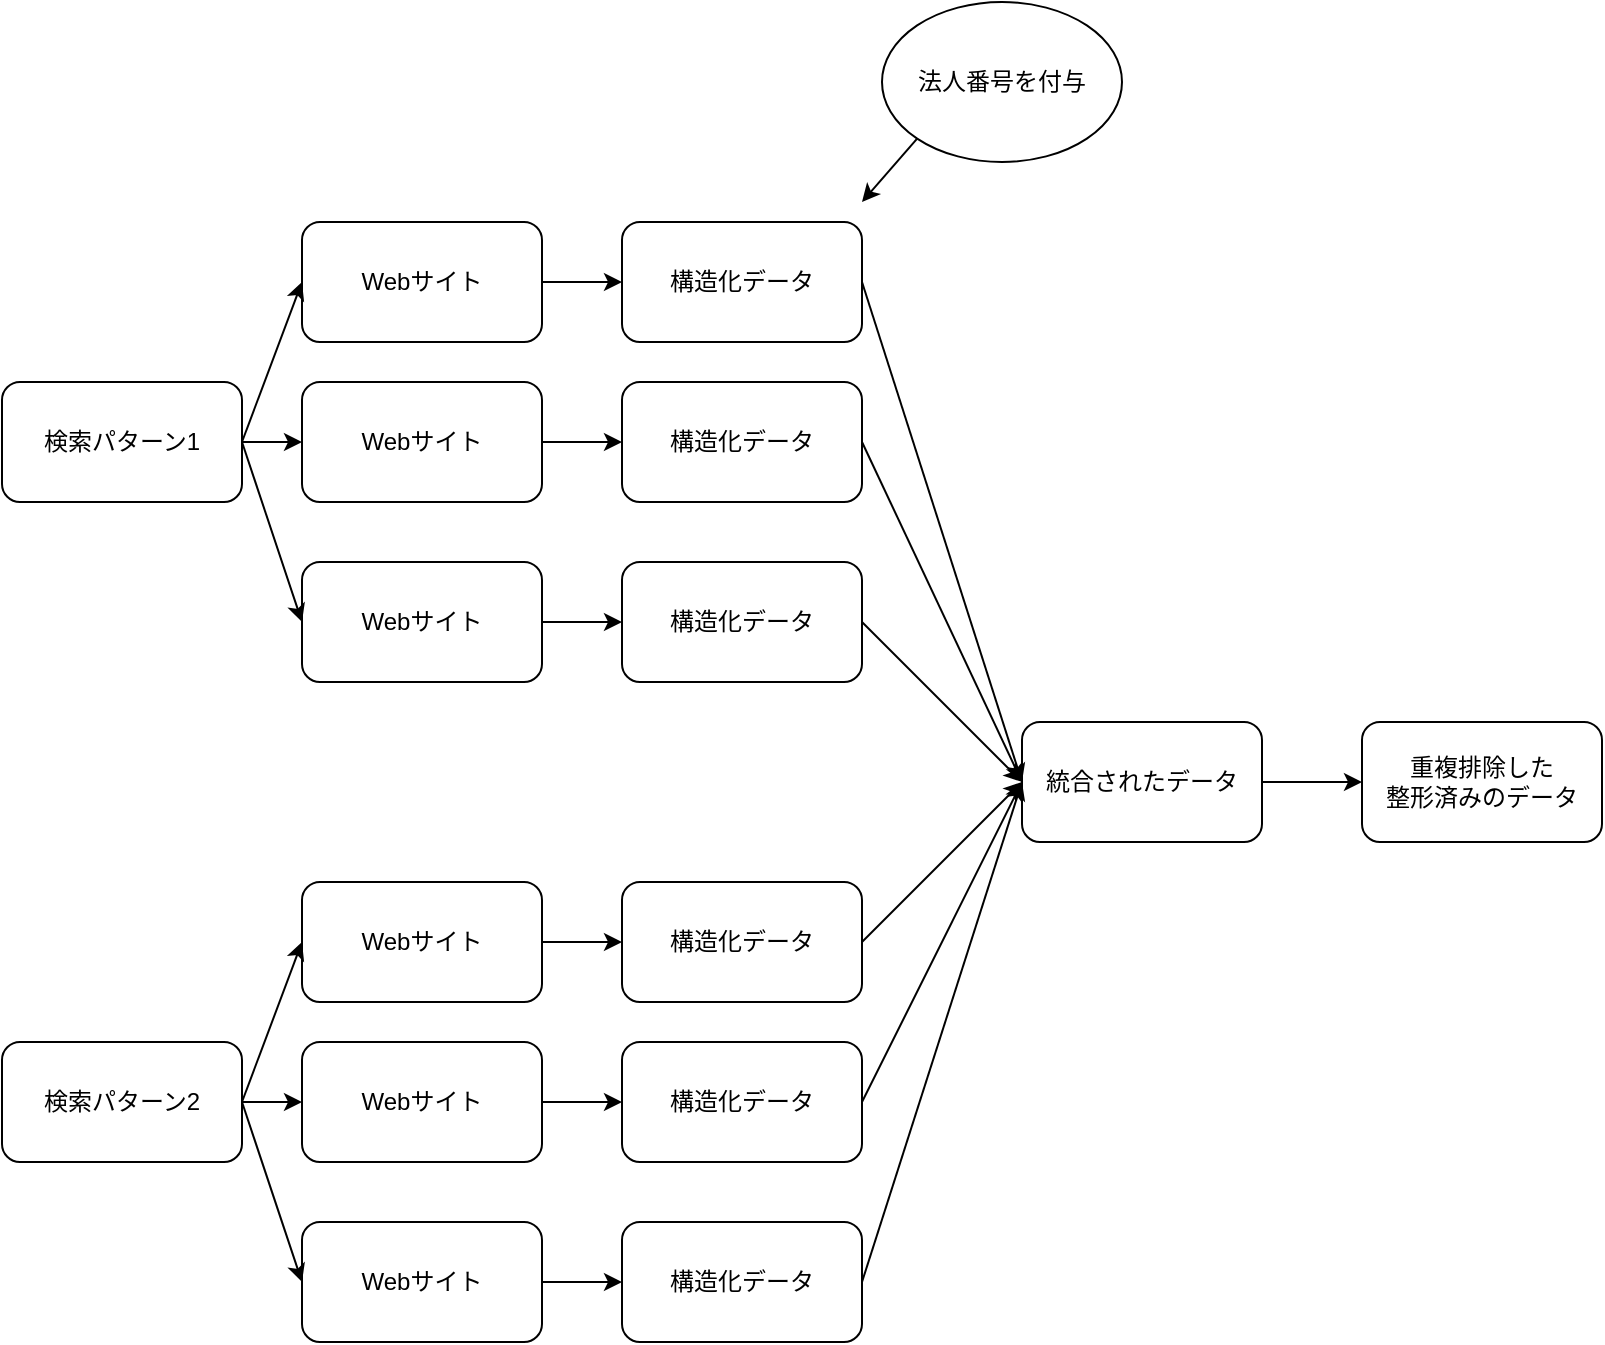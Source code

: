 <mxfile version="26.0.2">
  <diagram name="ページ1" id="XZHzwxJWdcKFArjaA20Q">
    <mxGraphModel dx="1026" dy="684" grid="1" gridSize="10" guides="1" tooltips="1" connect="1" arrows="1" fold="1" page="1" pageScale="1" pageWidth="827" pageHeight="1169" math="0" shadow="0">
      <root>
        <mxCell id="0" />
        <mxCell id="1" parent="0" />
        <mxCell id="M1wLds8CnVXgLnI_eUie-1" value="検索パターン1" style="rounded=1;whiteSpace=wrap;html=1;" vertex="1" parent="1">
          <mxGeometry x="10" y="270" width="120" height="60" as="geometry" />
        </mxCell>
        <mxCell id="M1wLds8CnVXgLnI_eUie-2" value="Webサイト" style="rounded=1;whiteSpace=wrap;html=1;" vertex="1" parent="1">
          <mxGeometry x="160" y="190" width="120" height="60" as="geometry" />
        </mxCell>
        <mxCell id="M1wLds8CnVXgLnI_eUie-3" value="構造化データ" style="rounded=1;whiteSpace=wrap;html=1;" vertex="1" parent="1">
          <mxGeometry x="320" y="190" width="120" height="60" as="geometry" />
        </mxCell>
        <mxCell id="M1wLds8CnVXgLnI_eUie-4" value="統合されたデータ" style="rounded=1;whiteSpace=wrap;html=1;" vertex="1" parent="1">
          <mxGeometry x="520" y="440" width="120" height="60" as="geometry" />
        </mxCell>
        <mxCell id="M1wLds8CnVXgLnI_eUie-5" value="重複排除した&lt;div&gt;整形済みのデータ&lt;/div&gt;" style="rounded=1;whiteSpace=wrap;html=1;" vertex="1" parent="1">
          <mxGeometry x="690" y="440" width="120" height="60" as="geometry" />
        </mxCell>
        <mxCell id="M1wLds8CnVXgLnI_eUie-6" value="Webサイト" style="rounded=1;whiteSpace=wrap;html=1;" vertex="1" parent="1">
          <mxGeometry x="160" y="270" width="120" height="60" as="geometry" />
        </mxCell>
        <mxCell id="M1wLds8CnVXgLnI_eUie-7" value="Webサイト" style="rounded=1;whiteSpace=wrap;html=1;" vertex="1" parent="1">
          <mxGeometry x="160" y="360" width="120" height="60" as="geometry" />
        </mxCell>
        <mxCell id="M1wLds8CnVXgLnI_eUie-8" value="構造化データ" style="rounded=1;whiteSpace=wrap;html=1;" vertex="1" parent="1">
          <mxGeometry x="320" y="270" width="120" height="60" as="geometry" />
        </mxCell>
        <mxCell id="M1wLds8CnVXgLnI_eUie-9" value="構造化データ" style="rounded=1;whiteSpace=wrap;html=1;" vertex="1" parent="1">
          <mxGeometry x="320" y="360" width="120" height="60" as="geometry" />
        </mxCell>
        <mxCell id="M1wLds8CnVXgLnI_eUie-10" value="検索パターン2" style="rounded=1;whiteSpace=wrap;html=1;" vertex="1" parent="1">
          <mxGeometry x="10" y="600" width="120" height="60" as="geometry" />
        </mxCell>
        <mxCell id="M1wLds8CnVXgLnI_eUie-18" value="Webサイト" style="rounded=1;whiteSpace=wrap;html=1;" vertex="1" parent="1">
          <mxGeometry x="160" y="520" width="120" height="60" as="geometry" />
        </mxCell>
        <mxCell id="M1wLds8CnVXgLnI_eUie-19" value="構造化データ" style="rounded=1;whiteSpace=wrap;html=1;" vertex="1" parent="1">
          <mxGeometry x="320" y="520" width="120" height="60" as="geometry" />
        </mxCell>
        <mxCell id="M1wLds8CnVXgLnI_eUie-20" value="Webサイト" style="rounded=1;whiteSpace=wrap;html=1;" vertex="1" parent="1">
          <mxGeometry x="160" y="600" width="120" height="60" as="geometry" />
        </mxCell>
        <mxCell id="M1wLds8CnVXgLnI_eUie-21" value="Webサイト" style="rounded=1;whiteSpace=wrap;html=1;" vertex="1" parent="1">
          <mxGeometry x="160" y="690" width="120" height="60" as="geometry" />
        </mxCell>
        <mxCell id="M1wLds8CnVXgLnI_eUie-22" value="構造化データ" style="rounded=1;whiteSpace=wrap;html=1;" vertex="1" parent="1">
          <mxGeometry x="320" y="600" width="120" height="60" as="geometry" />
        </mxCell>
        <mxCell id="M1wLds8CnVXgLnI_eUie-23" value="構造化データ" style="rounded=1;whiteSpace=wrap;html=1;" vertex="1" parent="1">
          <mxGeometry x="320" y="690" width="120" height="60" as="geometry" />
        </mxCell>
        <mxCell id="M1wLds8CnVXgLnI_eUie-24" value="法人番号を付与" style="ellipse;whiteSpace=wrap;html=1;" vertex="1" parent="1">
          <mxGeometry x="450" y="80" width="120" height="80" as="geometry" />
        </mxCell>
        <mxCell id="M1wLds8CnVXgLnI_eUie-26" value="" style="endArrow=classic;html=1;rounded=0;exitX=0;exitY=1;exitDx=0;exitDy=0;" edge="1" parent="1" source="M1wLds8CnVXgLnI_eUie-24">
          <mxGeometry width="50" height="50" relative="1" as="geometry">
            <mxPoint x="390" y="440" as="sourcePoint" />
            <mxPoint x="440" y="180" as="targetPoint" />
          </mxGeometry>
        </mxCell>
        <mxCell id="M1wLds8CnVXgLnI_eUie-27" value="" style="endArrow=classic;html=1;rounded=0;exitX=1;exitY=0.5;exitDx=0;exitDy=0;entryX=0;entryY=0.5;entryDx=0;entryDy=0;" edge="1" parent="1" source="M1wLds8CnVXgLnI_eUie-1" target="M1wLds8CnVXgLnI_eUie-2">
          <mxGeometry width="50" height="50" relative="1" as="geometry">
            <mxPoint x="390" y="440" as="sourcePoint" />
            <mxPoint x="440" y="390" as="targetPoint" />
          </mxGeometry>
        </mxCell>
        <mxCell id="M1wLds8CnVXgLnI_eUie-28" value="" style="endArrow=classic;html=1;rounded=0;exitX=1;exitY=0.5;exitDx=0;exitDy=0;entryX=0;entryY=0.5;entryDx=0;entryDy=0;" edge="1" parent="1" source="M1wLds8CnVXgLnI_eUie-1" target="M1wLds8CnVXgLnI_eUie-6">
          <mxGeometry width="50" height="50" relative="1" as="geometry">
            <mxPoint x="140" y="310" as="sourcePoint" />
            <mxPoint x="170" y="230" as="targetPoint" />
          </mxGeometry>
        </mxCell>
        <mxCell id="M1wLds8CnVXgLnI_eUie-32" value="" style="endArrow=classic;html=1;rounded=0;exitX=1;exitY=0.5;exitDx=0;exitDy=0;entryX=0;entryY=0.5;entryDx=0;entryDy=0;" edge="1" parent="1" source="M1wLds8CnVXgLnI_eUie-1" target="M1wLds8CnVXgLnI_eUie-7">
          <mxGeometry width="50" height="50" relative="1" as="geometry">
            <mxPoint x="390" y="440" as="sourcePoint" />
            <mxPoint x="440" y="390" as="targetPoint" />
          </mxGeometry>
        </mxCell>
        <mxCell id="M1wLds8CnVXgLnI_eUie-33" value="" style="endArrow=classic;html=1;rounded=0;exitX=1;exitY=0.5;exitDx=0;exitDy=0;entryX=0;entryY=0.5;entryDx=0;entryDy=0;" edge="1" parent="1" source="M1wLds8CnVXgLnI_eUie-2" target="M1wLds8CnVXgLnI_eUie-3">
          <mxGeometry width="50" height="50" relative="1" as="geometry">
            <mxPoint x="390" y="440" as="sourcePoint" />
            <mxPoint x="440" y="390" as="targetPoint" />
          </mxGeometry>
        </mxCell>
        <mxCell id="M1wLds8CnVXgLnI_eUie-35" value="" style="endArrow=classic;html=1;rounded=0;exitX=1;exitY=0.5;exitDx=0;exitDy=0;entryX=0;entryY=0.5;entryDx=0;entryDy=0;" edge="1" parent="1" source="M1wLds8CnVXgLnI_eUie-6" target="M1wLds8CnVXgLnI_eUie-8">
          <mxGeometry width="50" height="50" relative="1" as="geometry">
            <mxPoint x="290" y="230" as="sourcePoint" />
            <mxPoint x="330" y="230" as="targetPoint" />
          </mxGeometry>
        </mxCell>
        <mxCell id="M1wLds8CnVXgLnI_eUie-36" value="" style="endArrow=classic;html=1;rounded=0;exitX=1;exitY=0.5;exitDx=0;exitDy=0;entryX=0;entryY=0.5;entryDx=0;entryDy=0;" edge="1" parent="1" source="M1wLds8CnVXgLnI_eUie-7" target="M1wLds8CnVXgLnI_eUie-9">
          <mxGeometry width="50" height="50" relative="1" as="geometry">
            <mxPoint x="300" y="240" as="sourcePoint" />
            <mxPoint x="340" y="240" as="targetPoint" />
          </mxGeometry>
        </mxCell>
        <mxCell id="M1wLds8CnVXgLnI_eUie-37" value="" style="endArrow=classic;html=1;rounded=0;exitX=1;exitY=0.5;exitDx=0;exitDy=0;entryX=0;entryY=0.5;entryDx=0;entryDy=0;" edge="1" parent="1" source="M1wLds8CnVXgLnI_eUie-18" target="M1wLds8CnVXgLnI_eUie-19">
          <mxGeometry width="50" height="50" relative="1" as="geometry">
            <mxPoint x="310" y="250" as="sourcePoint" />
            <mxPoint x="350" y="250" as="targetPoint" />
          </mxGeometry>
        </mxCell>
        <mxCell id="M1wLds8CnVXgLnI_eUie-38" value="" style="endArrow=classic;html=1;rounded=0;exitX=1;exitY=0.5;exitDx=0;exitDy=0;entryX=0;entryY=0.5;entryDx=0;entryDy=0;" edge="1" parent="1" source="M1wLds8CnVXgLnI_eUie-20" target="M1wLds8CnVXgLnI_eUie-22">
          <mxGeometry width="50" height="50" relative="1" as="geometry">
            <mxPoint x="320" y="260" as="sourcePoint" />
            <mxPoint x="360" y="260" as="targetPoint" />
          </mxGeometry>
        </mxCell>
        <mxCell id="M1wLds8CnVXgLnI_eUie-39" value="" style="endArrow=classic;html=1;rounded=0;exitX=1;exitY=0.5;exitDx=0;exitDy=0;entryX=0;entryY=0.5;entryDx=0;entryDy=0;" edge="1" parent="1" source="M1wLds8CnVXgLnI_eUie-21" target="M1wLds8CnVXgLnI_eUie-23">
          <mxGeometry width="50" height="50" relative="1" as="geometry">
            <mxPoint x="330" y="270" as="sourcePoint" />
            <mxPoint x="370" y="270" as="targetPoint" />
          </mxGeometry>
        </mxCell>
        <mxCell id="M1wLds8CnVXgLnI_eUie-40" value="" style="endArrow=classic;html=1;rounded=0;exitX=1;exitY=0.5;exitDx=0;exitDy=0;entryX=0;entryY=0.5;entryDx=0;entryDy=0;" edge="1" parent="1" source="M1wLds8CnVXgLnI_eUie-3" target="M1wLds8CnVXgLnI_eUie-4">
          <mxGeometry width="50" height="50" relative="1" as="geometry">
            <mxPoint x="340" y="280" as="sourcePoint" />
            <mxPoint x="380" y="280" as="targetPoint" />
          </mxGeometry>
        </mxCell>
        <mxCell id="M1wLds8CnVXgLnI_eUie-41" value="" style="endArrow=classic;html=1;rounded=0;exitX=1;exitY=0.5;exitDx=0;exitDy=0;entryX=0;entryY=0.5;entryDx=0;entryDy=0;" edge="1" parent="1" source="M1wLds8CnVXgLnI_eUie-8" target="M1wLds8CnVXgLnI_eUie-4">
          <mxGeometry width="50" height="50" relative="1" as="geometry">
            <mxPoint x="350" y="290" as="sourcePoint" />
            <mxPoint x="390" y="290" as="targetPoint" />
          </mxGeometry>
        </mxCell>
        <mxCell id="M1wLds8CnVXgLnI_eUie-42" value="" style="endArrow=classic;html=1;rounded=0;exitX=1;exitY=0.5;exitDx=0;exitDy=0;" edge="1" parent="1" source="M1wLds8CnVXgLnI_eUie-9">
          <mxGeometry width="50" height="50" relative="1" as="geometry">
            <mxPoint x="360" y="300" as="sourcePoint" />
            <mxPoint x="520" y="470" as="targetPoint" />
          </mxGeometry>
        </mxCell>
        <mxCell id="M1wLds8CnVXgLnI_eUie-43" value="" style="endArrow=classic;html=1;rounded=0;exitX=1;exitY=0.5;exitDx=0;exitDy=0;entryX=0;entryY=0.5;entryDx=0;entryDy=0;" edge="1" parent="1" source="M1wLds8CnVXgLnI_eUie-19" target="M1wLds8CnVXgLnI_eUie-4">
          <mxGeometry width="50" height="50" relative="1" as="geometry">
            <mxPoint x="370" y="310" as="sourcePoint" />
            <mxPoint x="470" y="490" as="targetPoint" />
          </mxGeometry>
        </mxCell>
        <mxCell id="M1wLds8CnVXgLnI_eUie-44" value="" style="endArrow=classic;html=1;rounded=0;exitX=1;exitY=0.5;exitDx=0;exitDy=0;entryX=0;entryY=0.5;entryDx=0;entryDy=0;" edge="1" parent="1" source="M1wLds8CnVXgLnI_eUie-22" target="M1wLds8CnVXgLnI_eUie-4">
          <mxGeometry width="50" height="50" relative="1" as="geometry">
            <mxPoint x="380" y="320" as="sourcePoint" />
            <mxPoint x="420" y="320" as="targetPoint" />
          </mxGeometry>
        </mxCell>
        <mxCell id="M1wLds8CnVXgLnI_eUie-45" value="" style="endArrow=classic;html=1;rounded=0;exitX=1;exitY=0.5;exitDx=0;exitDy=0;entryX=0;entryY=0.5;entryDx=0;entryDy=0;" edge="1" parent="1" source="M1wLds8CnVXgLnI_eUie-23" target="M1wLds8CnVXgLnI_eUie-4">
          <mxGeometry width="50" height="50" relative="1" as="geometry">
            <mxPoint x="390" y="330" as="sourcePoint" />
            <mxPoint x="430" y="330" as="targetPoint" />
          </mxGeometry>
        </mxCell>
        <mxCell id="M1wLds8CnVXgLnI_eUie-46" value="" style="endArrow=classic;html=1;rounded=0;exitX=1;exitY=0.5;exitDx=0;exitDy=0;entryX=0;entryY=0.5;entryDx=0;entryDy=0;" edge="1" parent="1" source="M1wLds8CnVXgLnI_eUie-4" target="M1wLds8CnVXgLnI_eUie-5">
          <mxGeometry width="50" height="50" relative="1" as="geometry">
            <mxPoint x="400" y="340" as="sourcePoint" />
            <mxPoint x="440" y="340" as="targetPoint" />
          </mxGeometry>
        </mxCell>
        <mxCell id="M1wLds8CnVXgLnI_eUie-47" value="" style="endArrow=classic;html=1;rounded=0;exitX=1;exitY=0.5;exitDx=0;exitDy=0;entryX=0;entryY=0.5;entryDx=0;entryDy=0;" edge="1" parent="1" source="M1wLds8CnVXgLnI_eUie-10" target="M1wLds8CnVXgLnI_eUie-20">
          <mxGeometry width="50" height="50" relative="1" as="geometry">
            <mxPoint x="390" y="440" as="sourcePoint" />
            <mxPoint x="440" y="390" as="targetPoint" />
          </mxGeometry>
        </mxCell>
        <mxCell id="M1wLds8CnVXgLnI_eUie-49" value="" style="endArrow=classic;html=1;rounded=0;exitX=1;exitY=0.5;exitDx=0;exitDy=0;entryX=0;entryY=0.5;entryDx=0;entryDy=0;" edge="1" parent="1" source="M1wLds8CnVXgLnI_eUie-10" target="M1wLds8CnVXgLnI_eUie-18">
          <mxGeometry width="50" height="50" relative="1" as="geometry">
            <mxPoint x="390" y="440" as="sourcePoint" />
            <mxPoint x="440" y="390" as="targetPoint" />
          </mxGeometry>
        </mxCell>
        <mxCell id="M1wLds8CnVXgLnI_eUie-50" value="" style="endArrow=classic;html=1;rounded=0;exitX=1;exitY=0.5;exitDx=0;exitDy=0;entryX=0;entryY=0.5;entryDx=0;entryDy=0;" edge="1" parent="1" source="M1wLds8CnVXgLnI_eUie-10" target="M1wLds8CnVXgLnI_eUie-21">
          <mxGeometry width="50" height="50" relative="1" as="geometry">
            <mxPoint x="410" y="350" as="sourcePoint" />
            <mxPoint x="450" y="350" as="targetPoint" />
          </mxGeometry>
        </mxCell>
      </root>
    </mxGraphModel>
  </diagram>
</mxfile>
